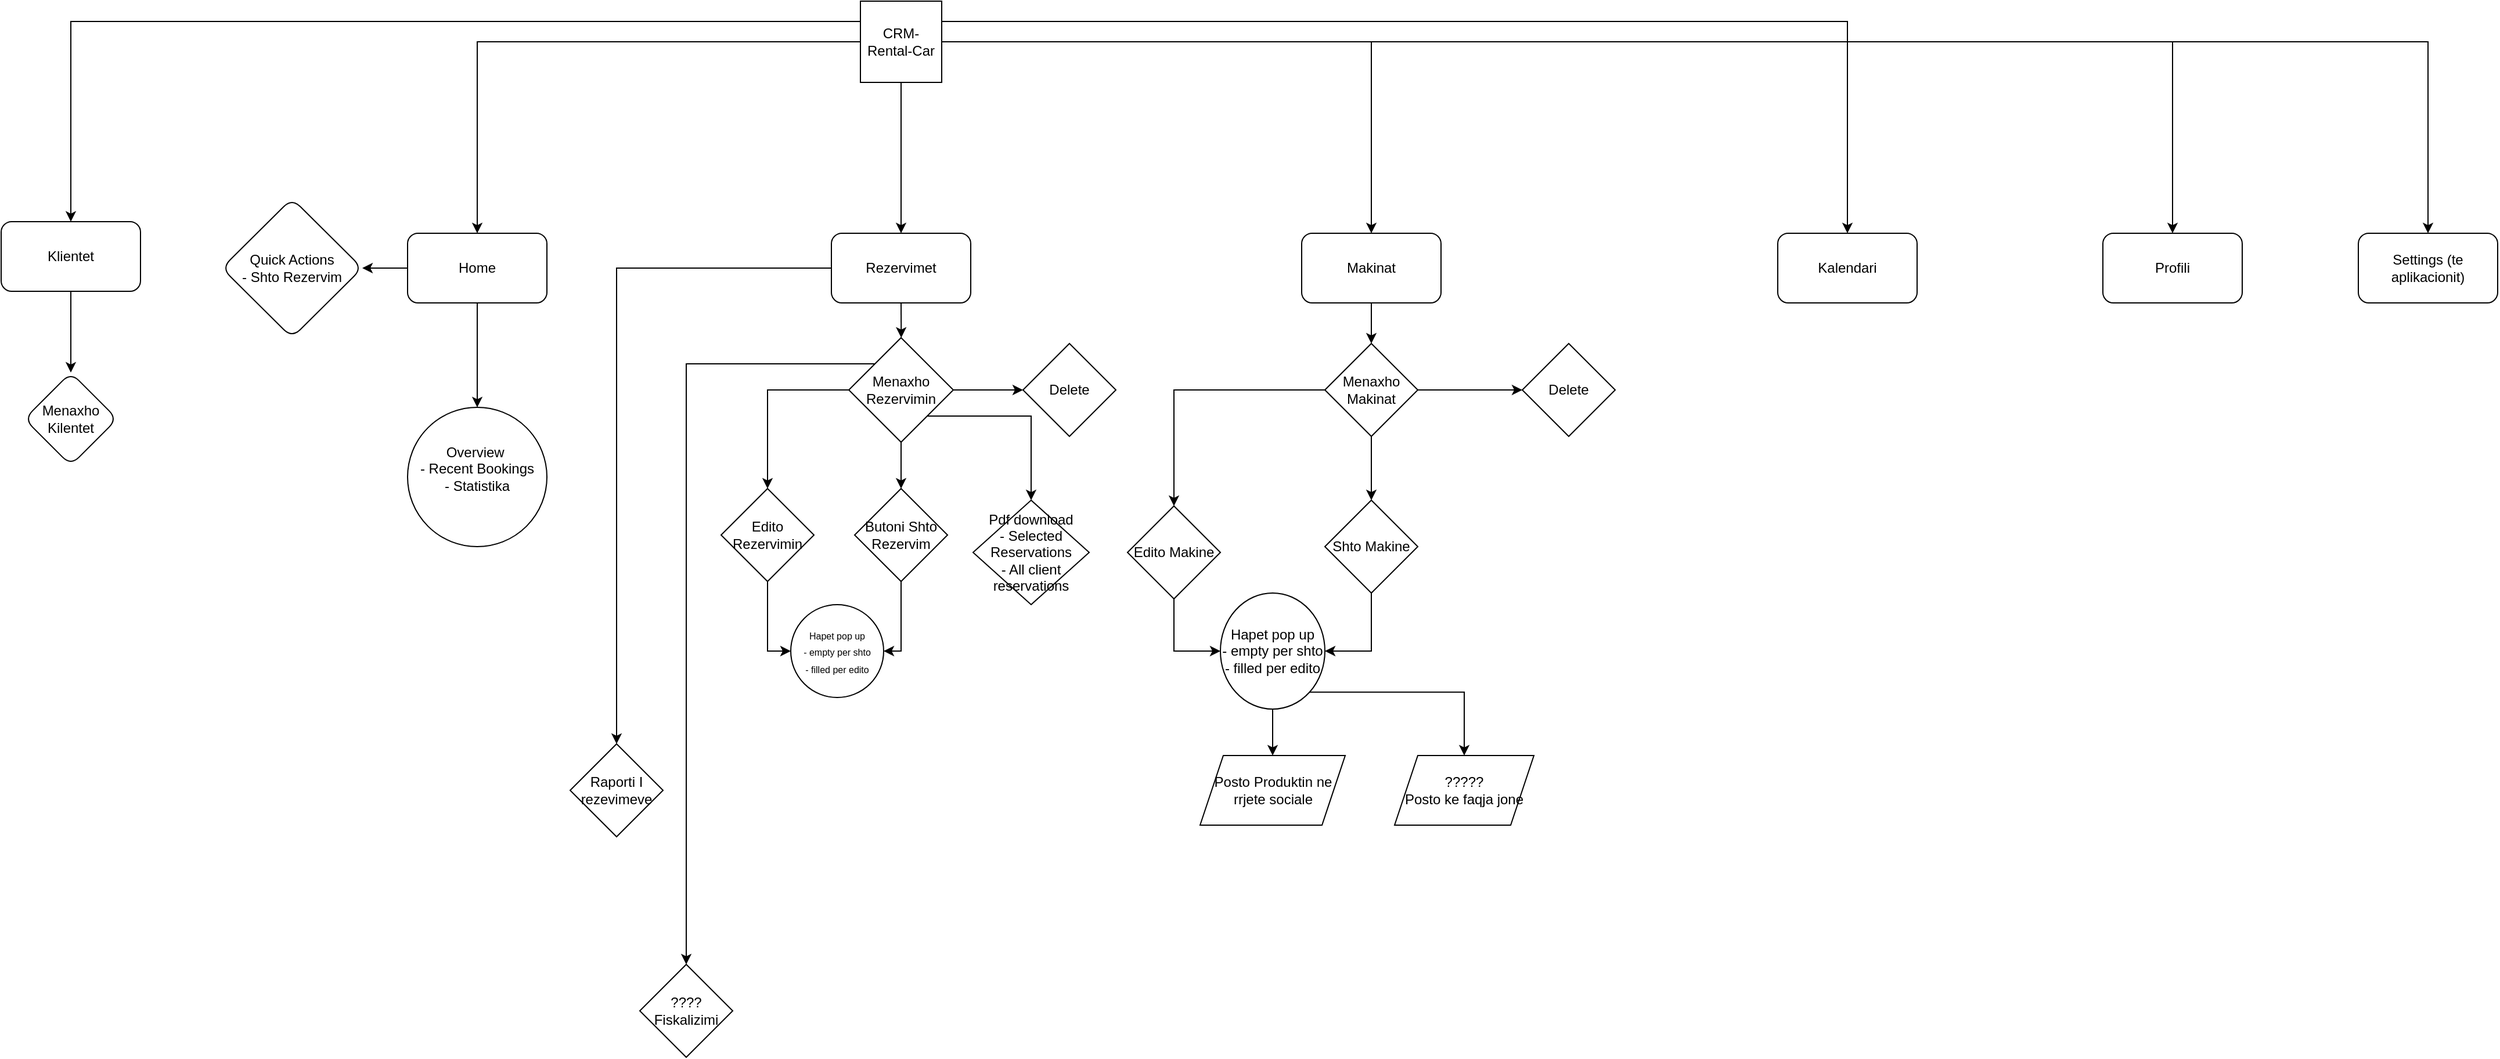 <mxfile version="24.9.3">
  <diagram name="Page-1" id="9c096ad6-e400-ecc8-3e38-643d2caac077">
    <mxGraphModel dx="1793" dy="988" grid="1" gridSize="10" guides="1" tooltips="1" connect="1" arrows="1" fold="1" page="1" pageScale="1.5" pageWidth="1169" pageHeight="826" background="none" math="0" shadow="0">
      <root>
        <mxCell id="0" style=";html=1;" />
        <mxCell id="1" style=";html=1;" parent="0" />
        <mxCell id="X4LghKKrEfY_zfgu4mvH-24" style="edgeStyle=orthogonalEdgeStyle;rounded=0;orthogonalLoop=1;jettySize=auto;html=1;exitX=0;exitY=0.5;exitDx=0;exitDy=0;entryX=0.5;entryY=0;entryDx=0;entryDy=0;" edge="1" parent="1" source="X4LghKKrEfY_zfgu4mvH-1" target="X4LghKKrEfY_zfgu4mvH-3">
          <mxGeometry relative="1" as="geometry" />
        </mxCell>
        <mxCell id="X4LghKKrEfY_zfgu4mvH-25" value="" style="edgeStyle=orthogonalEdgeStyle;rounded=0;orthogonalLoop=1;jettySize=auto;html=1;" edge="1" parent="1" source="X4LghKKrEfY_zfgu4mvH-1" target="X4LghKKrEfY_zfgu4mvH-7">
          <mxGeometry relative="1" as="geometry" />
        </mxCell>
        <mxCell id="X4LghKKrEfY_zfgu4mvH-42" style="edgeStyle=orthogonalEdgeStyle;rounded=0;orthogonalLoop=1;jettySize=auto;html=1;entryX=0.5;entryY=0;entryDx=0;entryDy=0;" edge="1" parent="1" source="X4LghKKrEfY_zfgu4mvH-1" target="X4LghKKrEfY_zfgu4mvH-36">
          <mxGeometry relative="1" as="geometry" />
        </mxCell>
        <mxCell id="X4LghKKrEfY_zfgu4mvH-62" style="edgeStyle=orthogonalEdgeStyle;rounded=0;orthogonalLoop=1;jettySize=auto;html=1;exitX=1;exitY=0.25;exitDx=0;exitDy=0;" edge="1" parent="1" source="X4LghKKrEfY_zfgu4mvH-1" target="X4LghKKrEfY_zfgu4mvH-61">
          <mxGeometry relative="1" as="geometry" />
        </mxCell>
        <mxCell id="X4LghKKrEfY_zfgu4mvH-69" style="edgeStyle=orthogonalEdgeStyle;rounded=0;orthogonalLoop=1;jettySize=auto;html=1;exitX=0;exitY=0.25;exitDx=0;exitDy=0;" edge="1" parent="1" source="X4LghKKrEfY_zfgu4mvH-1" target="X4LghKKrEfY_zfgu4mvH-70">
          <mxGeometry relative="1" as="geometry">
            <mxPoint x="140" y="237.524" as="targetPoint" />
          </mxGeometry>
        </mxCell>
        <mxCell id="X4LghKKrEfY_zfgu4mvH-71" style="edgeStyle=orthogonalEdgeStyle;rounded=0;orthogonalLoop=1;jettySize=auto;html=1;entryX=0.5;entryY=0;entryDx=0;entryDy=0;" edge="1" parent="1" source="X4LghKKrEfY_zfgu4mvH-1" target="X4LghKKrEfY_zfgu4mvH-67">
          <mxGeometry relative="1" as="geometry" />
        </mxCell>
        <mxCell id="X4LghKKrEfY_zfgu4mvH-73" style="edgeStyle=orthogonalEdgeStyle;rounded=0;orthogonalLoop=1;jettySize=auto;html=1;exitX=1;exitY=0.5;exitDx=0;exitDy=0;" edge="1" parent="1" source="X4LghKKrEfY_zfgu4mvH-1" target="X4LghKKrEfY_zfgu4mvH-74">
          <mxGeometry relative="1" as="geometry">
            <mxPoint x="2120.952" y="154.667" as="targetPoint" />
          </mxGeometry>
        </mxCell>
        <mxCell id="X4LghKKrEfY_zfgu4mvH-1" value="CRM-Rental-Car" style="whiteSpace=wrap;html=1;aspect=fixed;" vertex="1" parent="1">
          <mxGeometry x="780" y="120" width="70" height="70" as="geometry" />
        </mxCell>
        <mxCell id="X4LghKKrEfY_zfgu4mvH-14" value="" style="edgeStyle=orthogonalEdgeStyle;rounded=0;orthogonalLoop=1;jettySize=auto;html=1;" edge="1" parent="1" source="X4LghKKrEfY_zfgu4mvH-3" target="X4LghKKrEfY_zfgu4mvH-4">
          <mxGeometry relative="1" as="geometry" />
        </mxCell>
        <mxCell id="X4LghKKrEfY_zfgu4mvH-23" value="" style="edgeStyle=orthogonalEdgeStyle;rounded=0;orthogonalLoop=1;jettySize=auto;html=1;" edge="1" parent="1" source="X4LghKKrEfY_zfgu4mvH-3" target="X4LghKKrEfY_zfgu4mvH-22">
          <mxGeometry relative="1" as="geometry" />
        </mxCell>
        <mxCell id="X4LghKKrEfY_zfgu4mvH-3" value="Home" style="rounded=1;whiteSpace=wrap;html=1;" vertex="1" parent="1">
          <mxGeometry x="390" y="320" width="120" height="60" as="geometry" />
        </mxCell>
        <mxCell id="X4LghKKrEfY_zfgu4mvH-4" value="Overview&amp;nbsp;&lt;div&gt;- Recent Bookings&lt;/div&gt;&lt;div&gt;- Statistika&lt;/div&gt;&lt;div&gt;&lt;br&gt;&lt;/div&gt;" style="ellipse;whiteSpace=wrap;html=1;aspect=fixed;" vertex="1" parent="1">
          <mxGeometry x="390" y="470" width="120" height="120" as="geometry" />
        </mxCell>
        <mxCell id="X4LghKKrEfY_zfgu4mvH-41" style="edgeStyle=orthogonalEdgeStyle;rounded=0;orthogonalLoop=1;jettySize=auto;html=1;exitX=0.5;exitY=1;exitDx=0;exitDy=0;" edge="1" parent="1" source="X4LghKKrEfY_zfgu4mvH-7">
          <mxGeometry relative="1" as="geometry">
            <mxPoint x="815.138" y="410" as="targetPoint" />
          </mxGeometry>
        </mxCell>
        <mxCell id="X4LghKKrEfY_zfgu4mvH-63" style="edgeStyle=orthogonalEdgeStyle;rounded=0;orthogonalLoop=1;jettySize=auto;html=1;" edge="1" parent="1" source="X4LghKKrEfY_zfgu4mvH-7" target="X4LghKKrEfY_zfgu4mvH-64">
          <mxGeometry relative="1" as="geometry">
            <mxPoint x="650.0" y="800" as="targetPoint" />
          </mxGeometry>
        </mxCell>
        <mxCell id="X4LghKKrEfY_zfgu4mvH-7" value="Rezervimet" style="rounded=1;whiteSpace=wrap;html=1;" vertex="1" parent="1">
          <mxGeometry x="755" y="320" width="120" height="60" as="geometry" />
        </mxCell>
        <mxCell id="X4LghKKrEfY_zfgu4mvH-19" value="" style="edgeStyle=orthogonalEdgeStyle;rounded=0;orthogonalLoop=1;jettySize=auto;html=1;" edge="1" parent="1" source="X4LghKKrEfY_zfgu4mvH-11" target="X4LghKKrEfY_zfgu4mvH-18">
          <mxGeometry relative="1" as="geometry" />
        </mxCell>
        <mxCell id="X4LghKKrEfY_zfgu4mvH-28" style="edgeStyle=orthogonalEdgeStyle;rounded=0;orthogonalLoop=1;jettySize=auto;html=1;entryX=0.5;entryY=0;entryDx=0;entryDy=0;" edge="1" parent="1" source="X4LghKKrEfY_zfgu4mvH-11" target="X4LghKKrEfY_zfgu4mvH-27">
          <mxGeometry relative="1" as="geometry" />
        </mxCell>
        <mxCell id="X4LghKKrEfY_zfgu4mvH-32" value="" style="edgeStyle=orthogonalEdgeStyle;rounded=0;orthogonalLoop=1;jettySize=auto;html=1;" edge="1" parent="1" source="X4LghKKrEfY_zfgu4mvH-11" target="X4LghKKrEfY_zfgu4mvH-31">
          <mxGeometry relative="1" as="geometry" />
        </mxCell>
        <mxCell id="X4LghKKrEfY_zfgu4mvH-33" style="edgeStyle=orthogonalEdgeStyle;rounded=0;orthogonalLoop=1;jettySize=auto;html=1;exitX=1;exitY=1;exitDx=0;exitDy=0;" edge="1" parent="1" source="X4LghKKrEfY_zfgu4mvH-11" target="X4LghKKrEfY_zfgu4mvH-34">
          <mxGeometry relative="1" as="geometry">
            <mxPoint x="920.0" y="560" as="targetPoint" />
          </mxGeometry>
        </mxCell>
        <mxCell id="X4LghKKrEfY_zfgu4mvH-35" style="edgeStyle=orthogonalEdgeStyle;rounded=0;orthogonalLoop=1;jettySize=auto;html=1;exitX=0;exitY=0;exitDx=0;exitDy=0;entryX=0;entryY=0;entryDx=0;entryDy=0;" edge="1" parent="1" source="X4LghKKrEfY_zfgu4mvH-11" target="X4LghKKrEfY_zfgu4mvH-11">
          <mxGeometry relative="1" as="geometry">
            <mxPoint x="730" y="430" as="targetPoint" />
          </mxGeometry>
        </mxCell>
        <mxCell id="X4LghKKrEfY_zfgu4mvH-77" style="edgeStyle=orthogonalEdgeStyle;rounded=0;orthogonalLoop=1;jettySize=auto;html=1;exitX=0;exitY=0;exitDx=0;exitDy=0;" edge="1" parent="1" source="X4LghKKrEfY_zfgu4mvH-11" target="X4LghKKrEfY_zfgu4mvH-78">
          <mxGeometry relative="1" as="geometry">
            <mxPoint x="630" y="990" as="targetPoint" />
          </mxGeometry>
        </mxCell>
        <mxCell id="X4LghKKrEfY_zfgu4mvH-11" value="Menaxho Rezervimin" style="rhombus;whiteSpace=wrap;html=1;" vertex="1" parent="1">
          <mxGeometry x="770" y="410" width="90" height="90" as="geometry" />
        </mxCell>
        <mxCell id="X4LghKKrEfY_zfgu4mvH-21" value="" style="edgeStyle=orthogonalEdgeStyle;rounded=0;orthogonalLoop=1;jettySize=auto;html=1;entryX=1;entryY=0.5;entryDx=0;entryDy=0;" edge="1" parent="1" source="X4LghKKrEfY_zfgu4mvH-18" target="X4LghKKrEfY_zfgu4mvH-20">
          <mxGeometry relative="1" as="geometry">
            <Array as="points">
              <mxPoint x="815" y="680" />
            </Array>
          </mxGeometry>
        </mxCell>
        <mxCell id="X4LghKKrEfY_zfgu4mvH-18" value="Butoni Shto Rezervim" style="rhombus;whiteSpace=wrap;html=1;" vertex="1" parent="1">
          <mxGeometry x="775" y="540" width="80" height="80" as="geometry" />
        </mxCell>
        <mxCell id="X4LghKKrEfY_zfgu4mvH-20" value="&lt;span style=&quot;font-size: 8px;&quot;&gt;Hapet pop up&lt;/span&gt;&lt;div&gt;&lt;span style=&quot;font-size: 8px;&quot;&gt;- empty per shto&lt;br&gt;&lt;/span&gt;&lt;/div&gt;&lt;div&gt;&lt;span style=&quot;font-size: 8px;&quot;&gt;- filled per edito&lt;/span&gt;&lt;/div&gt;" style="ellipse;whiteSpace=wrap;html=1;" vertex="1" parent="1">
          <mxGeometry x="720" y="640" width="80" height="80" as="geometry" />
        </mxCell>
        <mxCell id="X4LghKKrEfY_zfgu4mvH-22" value="Quick Actions&lt;div&gt;- Shto Rezervim&lt;/div&gt;" style="rhombus;whiteSpace=wrap;html=1;rounded=1;" vertex="1" parent="1">
          <mxGeometry x="230" y="290" width="121" height="120" as="geometry" />
        </mxCell>
        <mxCell id="X4LghKKrEfY_zfgu4mvH-29" style="edgeStyle=orthogonalEdgeStyle;rounded=0;orthogonalLoop=1;jettySize=auto;html=1;entryX=0;entryY=0.5;entryDx=0;entryDy=0;" edge="1" parent="1" source="X4LghKKrEfY_zfgu4mvH-27" target="X4LghKKrEfY_zfgu4mvH-20">
          <mxGeometry relative="1" as="geometry">
            <mxPoint x="700.0" y="640" as="targetPoint" />
          </mxGeometry>
        </mxCell>
        <mxCell id="X4LghKKrEfY_zfgu4mvH-27" value="Edito Rezervimin" style="rhombus;whiteSpace=wrap;html=1;" vertex="1" parent="1">
          <mxGeometry x="660" y="540" width="80" height="80" as="geometry" />
        </mxCell>
        <mxCell id="X4LghKKrEfY_zfgu4mvH-31" value="Delete" style="rhombus;whiteSpace=wrap;html=1;" vertex="1" parent="1">
          <mxGeometry x="920" y="415" width="80" height="80" as="geometry" />
        </mxCell>
        <mxCell id="X4LghKKrEfY_zfgu4mvH-34" value="&lt;font&gt;Pdf download&lt;/font&gt;&lt;div&gt;&lt;font&gt;- Selected Reservations&lt;/font&gt;&lt;/div&gt;&lt;div&gt;&lt;font&gt;- All client reservations&lt;/font&gt;&lt;/div&gt;" style="rhombus;whiteSpace=wrap;html=1;" vertex="1" parent="1">
          <mxGeometry x="877" y="550" width="100" height="90" as="geometry" />
        </mxCell>
        <mxCell id="X4LghKKrEfY_zfgu4mvH-43" style="edgeStyle=orthogonalEdgeStyle;rounded=0;orthogonalLoop=1;jettySize=auto;html=1;entryX=0.5;entryY=0;entryDx=0;entryDy=0;" edge="1" parent="1" source="X4LghKKrEfY_zfgu4mvH-36" target="X4LghKKrEfY_zfgu4mvH-39">
          <mxGeometry relative="1" as="geometry" />
        </mxCell>
        <mxCell id="X4LghKKrEfY_zfgu4mvH-36" value="Makinat" style="rounded=1;whiteSpace=wrap;html=1;" vertex="1" parent="1">
          <mxGeometry x="1160" y="320" width="120" height="60" as="geometry" />
        </mxCell>
        <mxCell id="X4LghKKrEfY_zfgu4mvH-45" value="" style="edgeStyle=orthogonalEdgeStyle;rounded=0;orthogonalLoop=1;jettySize=auto;html=1;" edge="1" parent="1" source="X4LghKKrEfY_zfgu4mvH-39" target="X4LghKKrEfY_zfgu4mvH-44">
          <mxGeometry relative="1" as="geometry" />
        </mxCell>
        <mxCell id="X4LghKKrEfY_zfgu4mvH-47" value="" style="edgeStyle=orthogonalEdgeStyle;rounded=0;orthogonalLoop=1;jettySize=auto;html=1;" edge="1" parent="1" source="X4LghKKrEfY_zfgu4mvH-39" target="X4LghKKrEfY_zfgu4mvH-46">
          <mxGeometry relative="1" as="geometry" />
        </mxCell>
        <mxCell id="X4LghKKrEfY_zfgu4mvH-49" value="" style="edgeStyle=orthogonalEdgeStyle;rounded=0;orthogonalLoop=1;jettySize=auto;html=1;" edge="1" parent="1" source="X4LghKKrEfY_zfgu4mvH-39" target="X4LghKKrEfY_zfgu4mvH-48">
          <mxGeometry relative="1" as="geometry" />
        </mxCell>
        <mxCell id="X4LghKKrEfY_zfgu4mvH-39" value="Menaxho Makinat" style="rhombus;whiteSpace=wrap;html=1;" vertex="1" parent="1">
          <mxGeometry x="1180" y="415" width="80" height="80" as="geometry" />
        </mxCell>
        <mxCell id="X4LghKKrEfY_zfgu4mvH-44" value="Delete" style="rhombus;whiteSpace=wrap;html=1;" vertex="1" parent="1">
          <mxGeometry x="1350" y="415" width="80" height="80" as="geometry" />
        </mxCell>
        <mxCell id="X4LghKKrEfY_zfgu4mvH-54" style="edgeStyle=orthogonalEdgeStyle;rounded=0;orthogonalLoop=1;jettySize=auto;html=1;entryX=1;entryY=0.5;entryDx=0;entryDy=0;" edge="1" parent="1" source="X4LghKKrEfY_zfgu4mvH-46" target="X4LghKKrEfY_zfgu4mvH-50">
          <mxGeometry relative="1" as="geometry" />
        </mxCell>
        <mxCell id="X4LghKKrEfY_zfgu4mvH-46" value="Shto Makine" style="rhombus;whiteSpace=wrap;html=1;" vertex="1" parent="1">
          <mxGeometry x="1180" y="550" width="80" height="80" as="geometry" />
        </mxCell>
        <mxCell id="X4LghKKrEfY_zfgu4mvH-53" style="edgeStyle=orthogonalEdgeStyle;rounded=0;orthogonalLoop=1;jettySize=auto;html=1;exitX=0.5;exitY=1;exitDx=0;exitDy=0;entryX=0;entryY=0.5;entryDx=0;entryDy=0;" edge="1" parent="1" source="X4LghKKrEfY_zfgu4mvH-48" target="X4LghKKrEfY_zfgu4mvH-50">
          <mxGeometry relative="1" as="geometry" />
        </mxCell>
        <mxCell id="X4LghKKrEfY_zfgu4mvH-48" value="Edito Makine" style="rhombus;whiteSpace=wrap;html=1;" vertex="1" parent="1">
          <mxGeometry x="1010" y="555" width="80" height="80" as="geometry" />
        </mxCell>
        <mxCell id="X4LghKKrEfY_zfgu4mvH-58" value="" style="edgeStyle=orthogonalEdgeStyle;rounded=0;orthogonalLoop=1;jettySize=auto;html=1;" edge="1" parent="1" source="X4LghKKrEfY_zfgu4mvH-50" target="X4LghKKrEfY_zfgu4mvH-57">
          <mxGeometry relative="1" as="geometry" />
        </mxCell>
        <mxCell id="X4LghKKrEfY_zfgu4mvH-59" style="edgeStyle=orthogonalEdgeStyle;rounded=0;orthogonalLoop=1;jettySize=auto;html=1;exitX=1;exitY=1;exitDx=0;exitDy=0;" edge="1" parent="1" source="X4LghKKrEfY_zfgu4mvH-50" target="X4LghKKrEfY_zfgu4mvH-60">
          <mxGeometry relative="1" as="geometry">
            <mxPoint x="1280" y="750" as="targetPoint" />
          </mxGeometry>
        </mxCell>
        <mxCell id="X4LghKKrEfY_zfgu4mvH-50" value="Hapet pop up&lt;div&gt;- empty per shto&lt;/div&gt;&lt;div&gt;- filled per edito&lt;/div&gt;" style="ellipse;whiteSpace=wrap;html=1;" vertex="1" parent="1">
          <mxGeometry x="1090" y="630" width="90" height="100" as="geometry" />
        </mxCell>
        <mxCell id="X4LghKKrEfY_zfgu4mvH-57" value="&lt;div&gt;Posto Produktin ne rrjete sociale&lt;/div&gt;" style="shape=parallelogram;perimeter=parallelogramPerimeter;whiteSpace=wrap;html=1;fixedSize=1;" vertex="1" parent="1">
          <mxGeometry x="1072.5" y="770" width="125" height="60" as="geometry" />
        </mxCell>
        <mxCell id="X4LghKKrEfY_zfgu4mvH-60" value="?????&lt;div&gt;Posto ke faqja jone&lt;/div&gt;" style="shape=parallelogram;perimeter=parallelogramPerimeter;whiteSpace=wrap;html=1;fixedSize=1;" vertex="1" parent="1">
          <mxGeometry x="1240" y="770" width="120" height="60" as="geometry" />
        </mxCell>
        <mxCell id="X4LghKKrEfY_zfgu4mvH-61" value="Kalendari" style="rounded=1;whiteSpace=wrap;html=1;" vertex="1" parent="1">
          <mxGeometry x="1570" y="320" width="120" height="60" as="geometry" />
        </mxCell>
        <mxCell id="X4LghKKrEfY_zfgu4mvH-64" value="Raporti I rezevimeve" style="rhombus;whiteSpace=wrap;html=1;" vertex="1" parent="1">
          <mxGeometry x="530.0" y="760" width="80" height="80" as="geometry" />
        </mxCell>
        <mxCell id="X4LghKKrEfY_zfgu4mvH-67" value="Profili" style="rounded=1;whiteSpace=wrap;html=1;" vertex="1" parent="1">
          <mxGeometry x="1850" y="320.0" width="120" height="60" as="geometry" />
        </mxCell>
        <mxCell id="X4LghKKrEfY_zfgu4mvH-76" value="" style="edgeStyle=orthogonalEdgeStyle;rounded=0;orthogonalLoop=1;jettySize=auto;html=1;" edge="1" parent="1" source="X4LghKKrEfY_zfgu4mvH-70" target="X4LghKKrEfY_zfgu4mvH-75">
          <mxGeometry relative="1" as="geometry" />
        </mxCell>
        <mxCell id="X4LghKKrEfY_zfgu4mvH-70" value="Klientet" style="rounded=1;whiteSpace=wrap;html=1;" vertex="1" parent="1">
          <mxGeometry x="40" y="310.004" width="120" height="60" as="geometry" />
        </mxCell>
        <mxCell id="X4LghKKrEfY_zfgu4mvH-74" value="Settings (te aplikacionit)" style="rounded=1;whiteSpace=wrap;html=1;" vertex="1" parent="1">
          <mxGeometry x="2070.002" y="319.997" width="120" height="60" as="geometry" />
        </mxCell>
        <mxCell id="X4LghKKrEfY_zfgu4mvH-75" value="Menaxho Kilentet" style="rhombus;whiteSpace=wrap;html=1;rounded=1;" vertex="1" parent="1">
          <mxGeometry x="60" y="440.004" width="80" height="80" as="geometry" />
        </mxCell>
        <mxCell id="X4LghKKrEfY_zfgu4mvH-78" value="????&lt;div&gt;Fiskalizimi&lt;/div&gt;" style="rhombus;whiteSpace=wrap;html=1;" vertex="1" parent="1">
          <mxGeometry x="590" y="950" width="80" height="80" as="geometry" />
        </mxCell>
      </root>
    </mxGraphModel>
  </diagram>
</mxfile>
